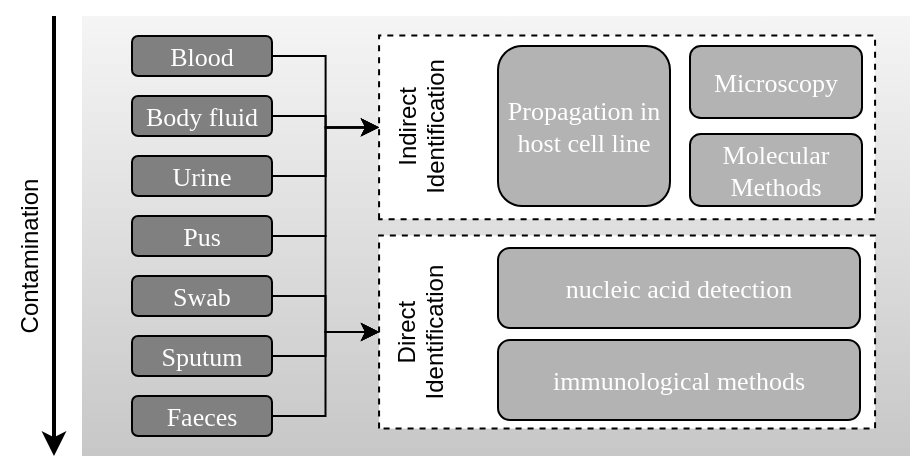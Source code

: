 <mxfile version="17.4.0" type="device"><diagram id="fZjQ23AfXoab9DOStR6T" name="Page-1"><mxGraphModel dx="591" dy="384" grid="1" gridSize="10" guides="1" tooltips="1" connect="1" arrows="1" fold="1" page="0" pageScale="1" pageWidth="827" pageHeight="1169" math="0" shadow="0"><root><mxCell id="0"/><mxCell id="1" parent="0"/><mxCell id="hMs4AMNYGIupXyKXEKdw-41" value="" style="rounded=0;whiteSpace=wrap;html=1;strokeWidth=1;fillColor=#f5f5f5;gradientColor=#C7C7C7;strokeColor=none;" parent="1" vertex="1"><mxGeometry x="156" y="135" width="414" height="220" as="geometry"/></mxCell><mxCell id="B8xi_-Xjj4gktcLgNZv4-1" value="Direct Identification" style="rounded=0;whiteSpace=wrap;html=1;rotation=-90;dashed=1;verticalAlign=top;" vertex="1" parent="1"><mxGeometry x="380.23" y="169" width="96.62" height="248" as="geometry"/></mxCell><mxCell id="B8xi_-Xjj4gktcLgNZv4-8" style="edgeStyle=orthogonalEdgeStyle;rounded=0;orthogonalLoop=1;jettySize=auto;html=1;exitX=1;exitY=0.5;exitDx=0;exitDy=0;" edge="1" parent="1" source="hMs4AMNYGIupXyKXEKdw-2" target="hMs4AMNYGIupXyKXEKdw-20"><mxGeometry relative="1" as="geometry"/></mxCell><mxCell id="hMs4AMNYGIupXyKXEKdw-2" value="Blood" style="rounded=1;whiteSpace=wrap;html=1;labelBackgroundColor=none;fontFamily=Times New Roman;fontSize=13;fontColor=#FFFFFF;fillColor=#808080;" parent="1" vertex="1"><mxGeometry x="181" y="145" width="70" height="20" as="geometry"/></mxCell><mxCell id="B8xi_-Xjj4gktcLgNZv4-9" style="edgeStyle=orthogonalEdgeStyle;rounded=0;orthogonalLoop=1;jettySize=auto;html=1;exitX=1;exitY=0.5;exitDx=0;exitDy=0;" edge="1" parent="1" source="hMs4AMNYGIupXyKXEKdw-3" target="hMs4AMNYGIupXyKXEKdw-20"><mxGeometry relative="1" as="geometry"/></mxCell><mxCell id="hMs4AMNYGIupXyKXEKdw-3" value="Body fluid" style="rounded=1;whiteSpace=wrap;html=1;labelBackgroundColor=none;fontFamily=Times New Roman;fontSize=13;fontColor=#FFFFFF;fillColor=#808080;" parent="1" vertex="1"><mxGeometry x="181" y="175" width="70" height="20" as="geometry"/></mxCell><mxCell id="B8xi_-Xjj4gktcLgNZv4-10" style="edgeStyle=orthogonalEdgeStyle;rounded=0;orthogonalLoop=1;jettySize=auto;html=1;exitX=1;exitY=0.5;exitDx=0;exitDy=0;" edge="1" parent="1" source="hMs4AMNYGIupXyKXEKdw-4" target="hMs4AMNYGIupXyKXEKdw-20"><mxGeometry relative="1" as="geometry"/></mxCell><mxCell id="hMs4AMNYGIupXyKXEKdw-4" value="Urine" style="rounded=1;whiteSpace=wrap;html=1;labelBackgroundColor=none;fontFamily=Times New Roman;fontSize=13;fontColor=#FFFFFF;fillColor=#808080;" parent="1" vertex="1"><mxGeometry x="181" y="205" width="70" height="20" as="geometry"/></mxCell><mxCell id="B8xi_-Xjj4gktcLgNZv4-11" style="edgeStyle=orthogonalEdgeStyle;rounded=0;orthogonalLoop=1;jettySize=auto;html=1;exitX=1;exitY=0.5;exitDx=0;exitDy=0;entryX=0.5;entryY=0;entryDx=0;entryDy=0;" edge="1" parent="1" source="hMs4AMNYGIupXyKXEKdw-5" target="hMs4AMNYGIupXyKXEKdw-20"><mxGeometry relative="1" as="geometry"/></mxCell><mxCell id="B8xi_-Xjj4gktcLgNZv4-13" style="edgeStyle=orthogonalEdgeStyle;rounded=0;orthogonalLoop=1;jettySize=auto;html=1;exitX=1;exitY=0.5;exitDx=0;exitDy=0;" edge="1" parent="1" source="hMs4AMNYGIupXyKXEKdw-5" target="B8xi_-Xjj4gktcLgNZv4-1"><mxGeometry relative="1" as="geometry"/></mxCell><mxCell id="hMs4AMNYGIupXyKXEKdw-5" value="Pus" style="rounded=1;whiteSpace=wrap;html=1;labelBackgroundColor=none;fontFamily=Times New Roman;fontSize=13;fontColor=#FFFFFF;fillColor=#808080;" parent="1" vertex="1"><mxGeometry x="181" y="235" width="70" height="20" as="geometry"/></mxCell><mxCell id="B8xi_-Xjj4gktcLgNZv4-12" style="edgeStyle=orthogonalEdgeStyle;rounded=0;orthogonalLoop=1;jettySize=auto;html=1;exitX=1;exitY=0.5;exitDx=0;exitDy=0;entryX=0.5;entryY=0;entryDx=0;entryDy=0;" edge="1" parent="1" source="hMs4AMNYGIupXyKXEKdw-6" target="B8xi_-Xjj4gktcLgNZv4-1"><mxGeometry relative="1" as="geometry"/></mxCell><mxCell id="hMs4AMNYGIupXyKXEKdw-6" value="Swab" style="rounded=1;whiteSpace=wrap;html=1;labelBackgroundColor=none;fontFamily=Times New Roman;fontSize=13;fontColor=#FFFFFF;fillColor=#808080;" parent="1" vertex="1"><mxGeometry x="181" y="265" width="70" height="20" as="geometry"/></mxCell><mxCell id="B8xi_-Xjj4gktcLgNZv4-14" style="edgeStyle=orthogonalEdgeStyle;rounded=0;orthogonalLoop=1;jettySize=auto;html=1;exitX=1;exitY=0.5;exitDx=0;exitDy=0;" edge="1" parent="1" source="hMs4AMNYGIupXyKXEKdw-7" target="B8xi_-Xjj4gktcLgNZv4-1"><mxGeometry relative="1" as="geometry"/></mxCell><mxCell id="hMs4AMNYGIupXyKXEKdw-7" value="Sputum" style="rounded=1;whiteSpace=wrap;html=1;labelBackgroundColor=none;fontFamily=Times New Roman;fontSize=13;fontColor=#FFFFFF;fillColor=#808080;" parent="1" vertex="1"><mxGeometry x="181" y="295" width="70" height="20" as="geometry"/></mxCell><mxCell id="B8xi_-Xjj4gktcLgNZv4-15" style="edgeStyle=orthogonalEdgeStyle;rounded=0;orthogonalLoop=1;jettySize=auto;html=1;exitX=1;exitY=0.5;exitDx=0;exitDy=0;" edge="1" parent="1" source="hMs4AMNYGIupXyKXEKdw-8" target="B8xi_-Xjj4gktcLgNZv4-1"><mxGeometry relative="1" as="geometry"/></mxCell><mxCell id="hMs4AMNYGIupXyKXEKdw-8" value="Faeces" style="rounded=1;whiteSpace=wrap;html=1;labelBackgroundColor=none;fontFamily=Times New Roman;fontSize=13;fontColor=#FFFFFF;fillColor=#808080;" parent="1" vertex="1"><mxGeometry x="181" y="325" width="70" height="20" as="geometry"/></mxCell><mxCell id="hMs4AMNYGIupXyKXEKdw-20" value="Indirect Identification" style="rounded=0;whiteSpace=wrap;html=1;rotation=-90;dashed=1;verticalAlign=top;" parent="1" vertex="1"><mxGeometry x="382.6" y="66.66" width="91.88" height="248" as="geometry"/></mxCell><mxCell id="hMs4AMNYGIupXyKXEKdw-42" value="Contamination" style="text;html=1;strokeColor=none;fillColor=none;align=center;verticalAlign=middle;whiteSpace=wrap;rounded=0;rotation=-90;" parent="1" vertex="1"><mxGeometry x="100" y="240" width="60" height="30" as="geometry"/></mxCell><mxCell id="hMs4AMNYGIupXyKXEKdw-43" value="" style="endArrow=classic;html=1;rounded=0;strokeWidth=2;exitX=0;exitY=0;exitDx=0;exitDy=0;entryX=0;entryY=1;entryDx=0;entryDy=0;" parent="1" edge="1"><mxGeometry width="50" height="50" relative="1" as="geometry"><mxPoint x="142" y="135" as="sourcePoint"/><mxPoint x="142" y="355" as="targetPoint"/></mxGeometry></mxCell><mxCell id="B8xi_-Xjj4gktcLgNZv4-3" value="Propagation in host cell line" style="rounded=1;whiteSpace=wrap;html=1;labelBackgroundColor=none;fontFamily=Times New Roman;fontSize=13;fontColor=#FFFFFF;fillColor=#B3B3B3;" vertex="1" parent="1"><mxGeometry x="364" y="150" width="86" height="80" as="geometry"/></mxCell><mxCell id="B8xi_-Xjj4gktcLgNZv4-5" value="Microscopy" style="rounded=1;whiteSpace=wrap;html=1;labelBackgroundColor=none;fontFamily=Times New Roman;fontSize=13;fontColor=#FFFFFF;fillColor=#B3B3B3;" vertex="1" parent="1"><mxGeometry x="460" y="150" width="86" height="36" as="geometry"/></mxCell><mxCell id="B8xi_-Xjj4gktcLgNZv4-6" value="nucleic acid detection" style="rounded=1;whiteSpace=wrap;html=1;labelBackgroundColor=none;fontFamily=Times New Roman;fontSize=13;fontColor=#FFFFFF;fillColor=#B3B3B3;" vertex="1" parent="1"><mxGeometry x="364" y="251" width="181" height="40" as="geometry"/></mxCell><mxCell id="B8xi_-Xjj4gktcLgNZv4-7" value="immunological methods" style="rounded=1;whiteSpace=wrap;html=1;labelBackgroundColor=none;fontFamily=Times New Roman;fontSize=13;fontColor=#FFFFFF;fillColor=#B3B3B3;" vertex="1" parent="1"><mxGeometry x="364" y="297" width="181" height="40" as="geometry"/></mxCell><mxCell id="B8xi_-Xjj4gktcLgNZv4-16" value="Molecular Methods" style="rounded=1;whiteSpace=wrap;html=1;labelBackgroundColor=none;fontFamily=Times New Roman;fontSize=13;fontColor=#FFFFFF;fillColor=#B3B3B3;" vertex="1" parent="1"><mxGeometry x="460" y="194" width="86" height="36" as="geometry"/></mxCell></root></mxGraphModel></diagram></mxfile>